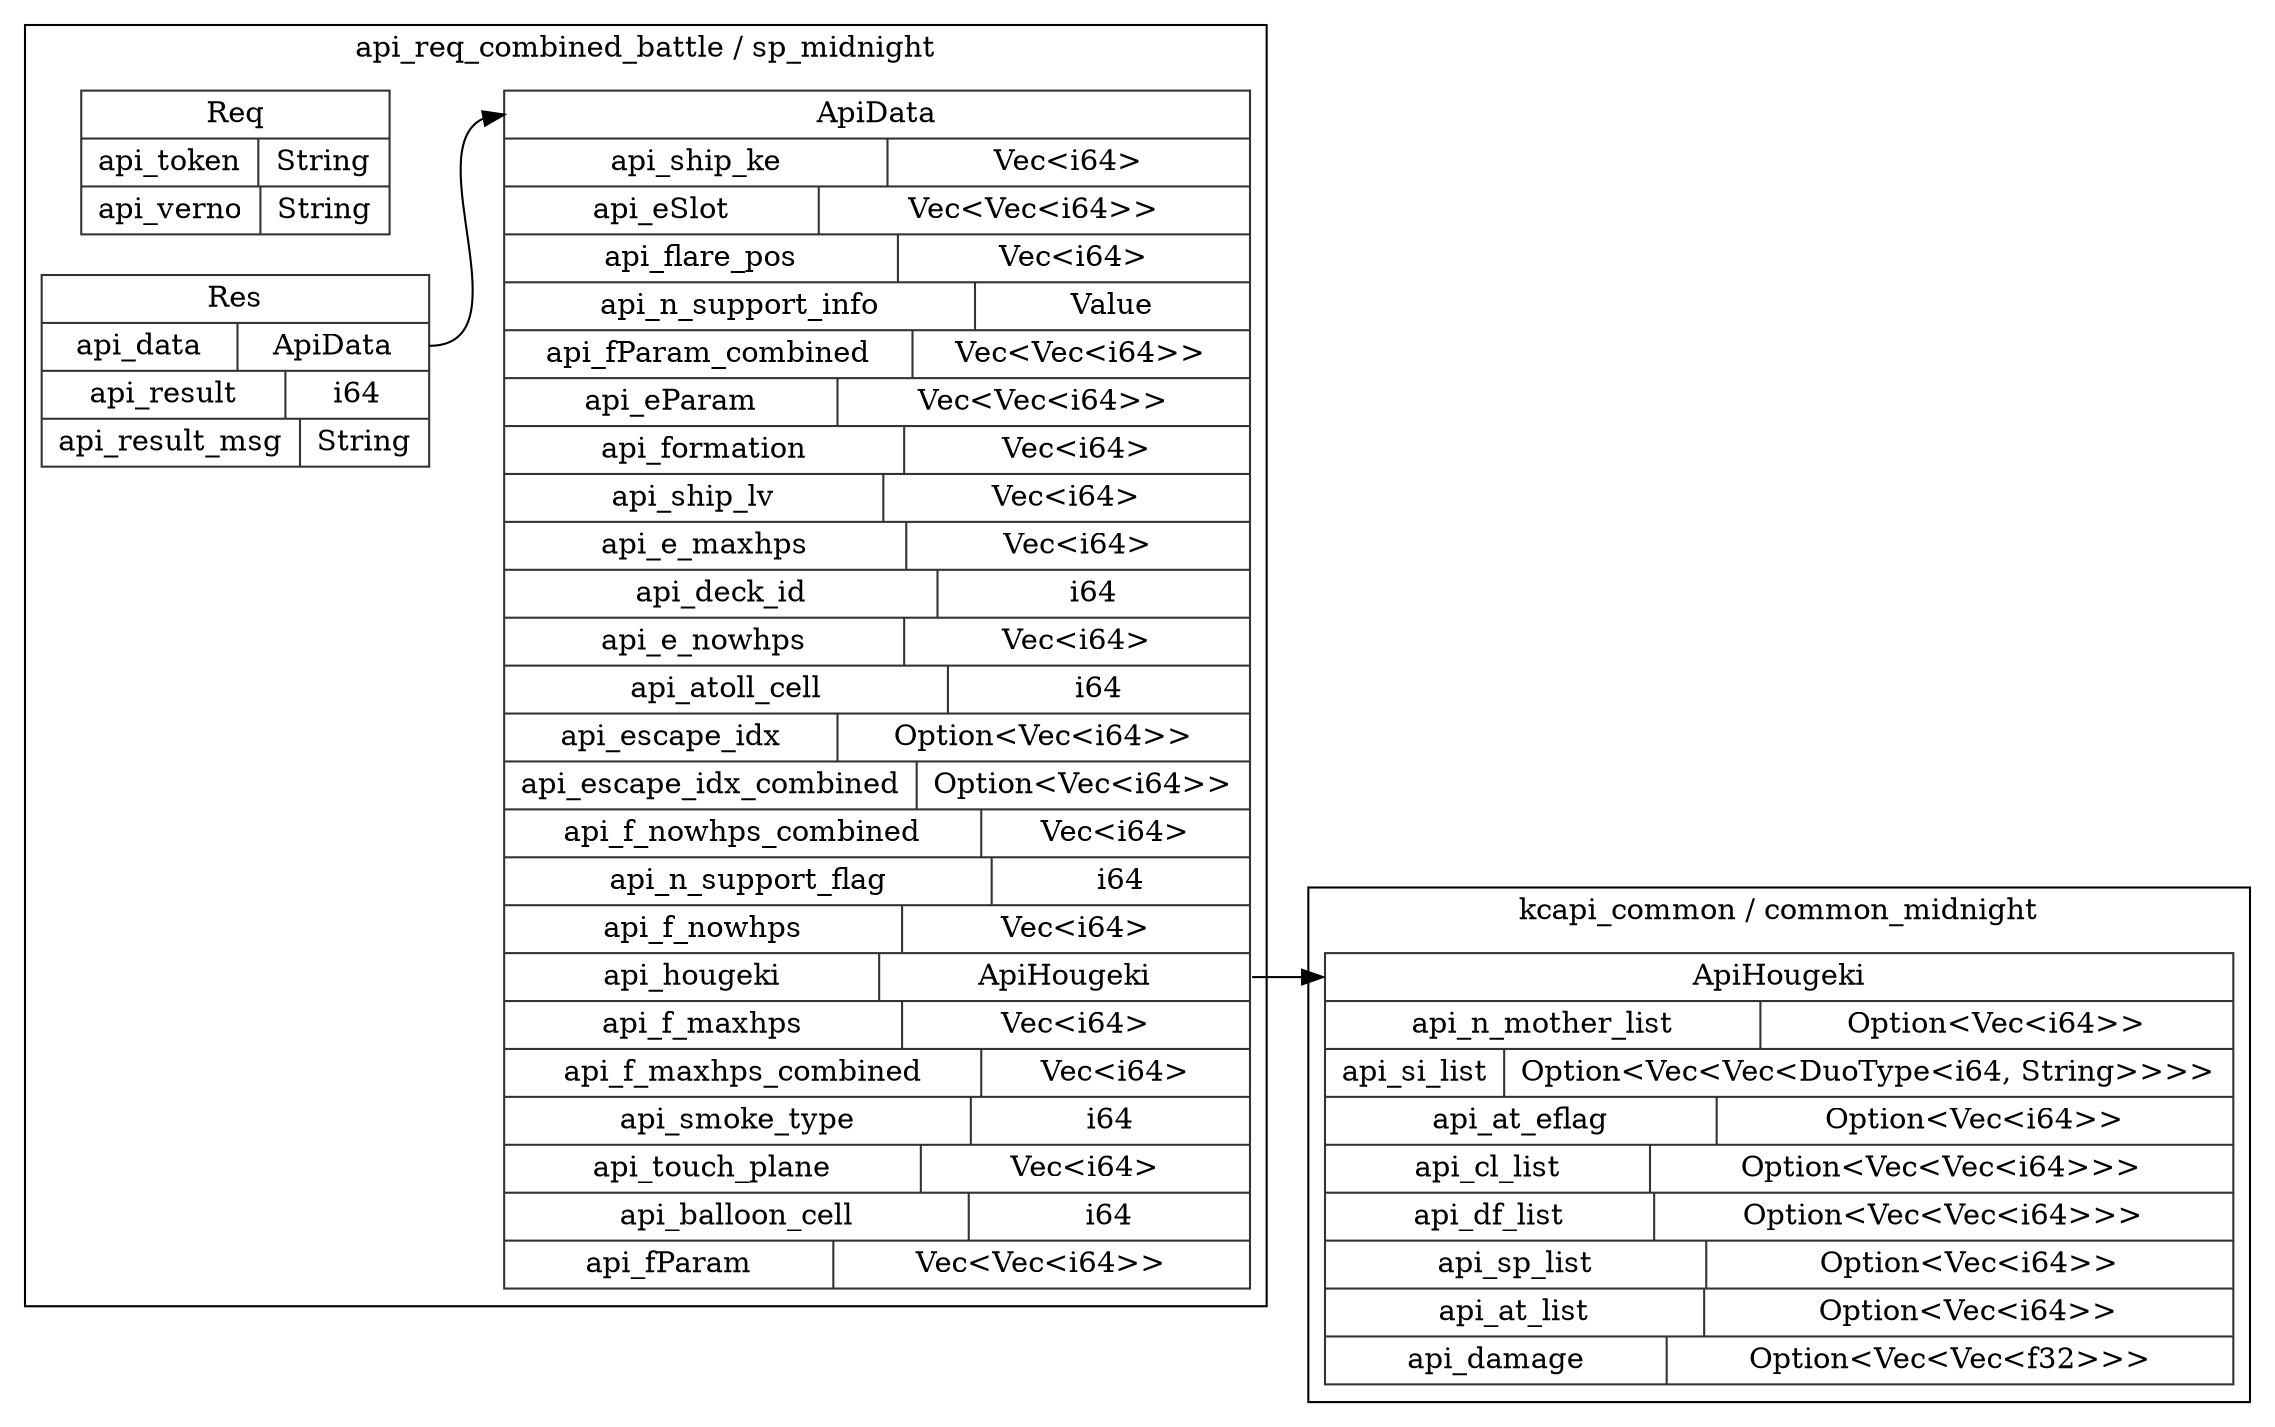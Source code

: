 digraph {
  rankdir=LR;
  subgraph cluster_0 {
    label="api_req_combined_battle / sp_midnight";
    node [style="filled", color=white, style="solid", color=gray20];
    api_req_combined_battle__sp_midnight__Req [label="<Req> Req  | { api_token | <api_token> String } | { api_verno | <api_verno> String }", shape=record];
    api_req_combined_battle__sp_midnight__ApiData [label="<ApiData> ApiData  | { api_ship_ke | <api_ship_ke> Vec\<i64\> } | { api_eSlot | <api_eSlot> Vec\<Vec\<i64\>\> } | { api_flare_pos | <api_flare_pos> Vec\<i64\> } | { api_n_support_info | <api_n_support_info> Value } | { api_fParam_combined | <api_fParam_combined> Vec\<Vec\<i64\>\> } | { api_eParam | <api_eParam> Vec\<Vec\<i64\>\> } | { api_formation | <api_formation> Vec\<i64\> } | { api_ship_lv | <api_ship_lv> Vec\<i64\> } | { api_e_maxhps | <api_e_maxhps> Vec\<i64\> } | { api_deck_id | <api_deck_id> i64 } | { api_e_nowhps | <api_e_nowhps> Vec\<i64\> } | { api_atoll_cell | <api_atoll_cell> i64 } | { api_escape_idx | <api_escape_idx> Option\<Vec\<i64\>\> } | { api_escape_idx_combined | <api_escape_idx_combined> Option\<Vec\<i64\>\> } | { api_f_nowhps_combined | <api_f_nowhps_combined> Vec\<i64\> } | { api_n_support_flag | <api_n_support_flag> i64 } | { api_f_nowhps | <api_f_nowhps> Vec\<i64\> } | { api_hougeki | <api_hougeki> ApiHougeki } | { api_f_maxhps | <api_f_maxhps> Vec\<i64\> } | { api_f_maxhps_combined | <api_f_maxhps_combined> Vec\<i64\> } | { api_smoke_type | <api_smoke_type> i64 } | { api_touch_plane | <api_touch_plane> Vec\<i64\> } | { api_balloon_cell | <api_balloon_cell> i64 } | { api_fParam | <api_fParam> Vec\<Vec\<i64\>\> }", shape=record];
    api_req_combined_battle__sp_midnight__Res [label="<Res> Res  | { api_data | <api_data> ApiData } | { api_result | <api_result> i64 } | { api_result_msg | <api_result_msg> String }", shape=record];
    api_req_combined_battle__sp_midnight__Res:api_data:e -> api_req_combined_battle__sp_midnight__ApiData:ApiData:w;
  }
  subgraph cluster_1 {
    label="kcapi_common / common_midnight";
    node [style="filled", color=white, style="solid", color=gray20];
    kcapi_common__common_midnight__ApiHougeki [label="<ApiHougeki> ApiHougeki  | { api_n_mother_list | <api_n_mother_list> Option\<Vec\<i64\>\> } | { api_si_list | <api_si_list> Option\<Vec\<Vec\<DuoType\<i64, String\>\>\>\> } | { api_at_eflag | <api_at_eflag> Option\<Vec\<i64\>\> } | { api_cl_list | <api_cl_list> Option\<Vec\<Vec\<i64\>\>\> } | { api_df_list | <api_df_list> Option\<Vec\<Vec\<i64\>\>\> } | { api_sp_list | <api_sp_list> Option\<Vec\<i64\>\> } | { api_at_list | <api_at_list> Option\<Vec\<i64\>\> } | { api_damage | <api_damage> Option\<Vec\<Vec\<f32\>\>\> }", shape=record];
  }
  api_req_combined_battle__sp_midnight__ApiData:api_hougeki:e -> kcapi_common__common_midnight__ApiHougeki:ApiHougeki:w;
}
